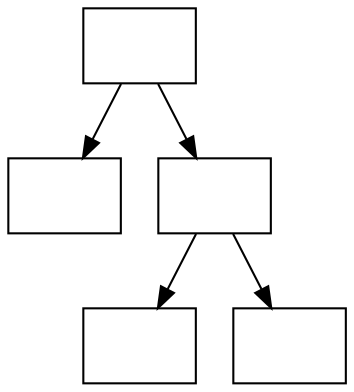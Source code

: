digraph G {
graph [ordering="out"];  
  a [shape="box", label=""] ;
  b [shape="box", label=""] ;
  c [shape="box", label=""] ;
  d [shape="box", label=""] ;
  e [shape="box", label=""] ;
  //f [shape="box", label=""] ;
  blank [style="invis", label=""]
  //g [shape="box", label=""] ;

a -> b;
a -> c;
c -> d;
c -> e;
}
